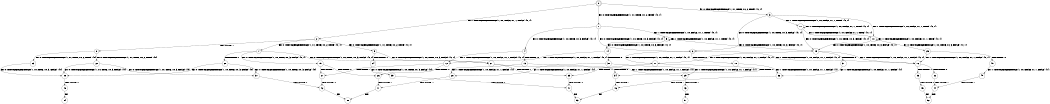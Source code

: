 digraph BCG {
size = "7, 10.5";
center = TRUE;
node [shape = circle];
0 [peripheries = 2];
0 -> 1 [label = "EX !0 !ATOMIC_EXCH_BRANCH (1, +1, TRUE, +0, 2, TRUE) !{0, 1}"];
0 -> 2 [label = "EX !1 !ATOMIC_EXCH_BRANCH (1, +0, FALSE, +1, 1, FALSE) !{0, 1}"];
0 -> 3 [label = "EX !0 !ATOMIC_EXCH_BRANCH (1, +1, TRUE, +0, 2, TRUE) !{0, 1}"];
1 -> 4 [label = "EX !0 !ATOMIC_EXCH_BRANCH (1, +0, TRUE, +0, 3, FALSE) !{0, 1}"];
1 -> 5 [label = "EX !1 !ATOMIC_EXCH_BRANCH (1, +0, FALSE, +1, 1, TRUE) !{0, 1}"];
1 -> 6 [label = "EX !0 !ATOMIC_EXCH_BRANCH (1, +0, TRUE, +0, 3, FALSE) !{0, 1}"];
2 -> 7 [label = "EX !0 !ATOMIC_EXCH_BRANCH (1, +1, TRUE, +0, 2, TRUE) !{0, 1}"];
2 -> 8 [label = "TERMINATE !1"];
2 -> 9 [label = "EX !0 !ATOMIC_EXCH_BRANCH (1, +1, TRUE, +0, 2, TRUE) !{0, 1}"];
3 -> 10 [label = "EX !1 !ATOMIC_EXCH_BRANCH (1, +0, FALSE, +1, 1, TRUE) !{0, 1}"];
3 -> 6 [label = "EX !0 !ATOMIC_EXCH_BRANCH (1, +0, TRUE, +0, 3, FALSE) !{0, 1}"];
3 -> 11 [label = "EX !1 !ATOMIC_EXCH_BRANCH (1, +0, FALSE, +1, 1, TRUE) !{0, 1}"];
4 -> 12 [label = "EX !1 !ATOMIC_EXCH_BRANCH (1, +0, FALSE, +1, 1, FALSE) !{0, 1}"];
4 -> 13 [label = "TERMINATE !0"];
5 -> 14 [label = "EX !0 !ATOMIC_EXCH_BRANCH (1, +0, TRUE, +0, 3, FALSE) !{0, 1}"];
5 -> 5 [label = "EX !1 !ATOMIC_EXCH_BRANCH (1, +0, FALSE, +1, 1, TRUE) !{0, 1}"];
5 -> 15 [label = "EX !0 !ATOMIC_EXCH_BRANCH (1, +0, TRUE, +0, 3, FALSE) !{0, 1}"];
6 -> 16 [label = "EX !1 !ATOMIC_EXCH_BRANCH (1, +0, FALSE, +1, 1, FALSE) !{0, 1}"];
6 -> 17 [label = "EX !1 !ATOMIC_EXCH_BRANCH (1, +0, FALSE, +1, 1, FALSE) !{0, 1}"];
6 -> 18 [label = "TERMINATE !0"];
7 -> 19 [label = "EX !0 !ATOMIC_EXCH_BRANCH (1, +0, TRUE, +0, 3, FALSE) !{0, 1}"];
7 -> 20 [label = "TERMINATE !1"];
7 -> 21 [label = "EX !0 !ATOMIC_EXCH_BRANCH (1, +0, TRUE, +0, 3, FALSE) !{0, 1}"];
8 -> 22 [label = "EX !0 !ATOMIC_EXCH_BRANCH (1, +1, TRUE, +0, 2, TRUE) !{0}"];
8 -> 23 [label = "EX !0 !ATOMIC_EXCH_BRANCH (1, +1, TRUE, +0, 2, TRUE) !{0}"];
9 -> 21 [label = "EX !0 !ATOMIC_EXCH_BRANCH (1, +0, TRUE, +0, 3, FALSE) !{0, 1}"];
9 -> 24 [label = "TERMINATE !1"];
10 -> 25 [label = "EX !0 !ATOMIC_EXCH_BRANCH (1, +0, TRUE, +0, 3, FALSE) !{0, 1}"];
10 -> 10 [label = "EX !1 !ATOMIC_EXCH_BRANCH (1, +0, FALSE, +1, 1, TRUE) !{0, 1}"];
10 -> 15 [label = "EX !0 !ATOMIC_EXCH_BRANCH (1, +0, TRUE, +0, 3, FALSE) !{0, 1}"];
11 -> 10 [label = "EX !1 !ATOMIC_EXCH_BRANCH (1, +0, FALSE, +1, 1, TRUE) !{0, 1}"];
11 -> 15 [label = "EX !0 !ATOMIC_EXCH_BRANCH (1, +0, TRUE, +0, 3, FALSE) !{0, 1}"];
11 -> 11 [label = "EX !1 !ATOMIC_EXCH_BRANCH (1, +0, FALSE, +1, 1, TRUE) !{0, 1}"];
12 -> 26 [label = "TERMINATE !0"];
12 -> 27 [label = "TERMINATE !1"];
13 -> 28 [label = "EX !1 !ATOMIC_EXCH_BRANCH (1, +0, FALSE, +1, 1, FALSE) !{1}"];
13 -> 29 [label = "EX !1 !ATOMIC_EXCH_BRANCH (1, +0, FALSE, +1, 1, FALSE) !{1}"];
14 -> 12 [label = "EX !1 !ATOMIC_EXCH_BRANCH (1, +0, FALSE, +1, 1, FALSE) !{0, 1}"];
14 -> 30 [label = "TERMINATE !0"];
15 -> 16 [label = "EX !1 !ATOMIC_EXCH_BRANCH (1, +0, FALSE, +1, 1, FALSE) !{0, 1}"];
15 -> 17 [label = "EX !1 !ATOMIC_EXCH_BRANCH (1, +0, FALSE, +1, 1, FALSE) !{0, 1}"];
15 -> 31 [label = "TERMINATE !0"];
16 -> 32 [label = "TERMINATE !0"];
16 -> 33 [label = "TERMINATE !1"];
17 -> 34 [label = "TERMINATE !0"];
17 -> 35 [label = "TERMINATE !1"];
18 -> 36 [label = "EX !1 !ATOMIC_EXCH_BRANCH (1, +0, FALSE, +1, 1, FALSE) !{1}"];
19 -> 26 [label = "TERMINATE !0"];
19 -> 27 [label = "TERMINATE !1"];
20 -> 37 [label = "EX !0 !ATOMIC_EXCH_BRANCH (1, +0, TRUE, +0, 3, FALSE) !{0}"];
20 -> 38 [label = "EX !0 !ATOMIC_EXCH_BRANCH (1, +0, TRUE, +0, 3, FALSE) !{0}"];
21 -> 34 [label = "TERMINATE !0"];
21 -> 35 [label = "TERMINATE !1"];
22 -> 37 [label = "EX !0 !ATOMIC_EXCH_BRANCH (1, +0, TRUE, +0, 3, FALSE) !{0}"];
22 -> 38 [label = "EX !0 !ATOMIC_EXCH_BRANCH (1, +0, TRUE, +0, 3, FALSE) !{0}"];
23 -> 38 [label = "EX !0 !ATOMIC_EXCH_BRANCH (1, +0, TRUE, +0, 3, FALSE) !{0}"];
24 -> 39 [label = "EX !0 !ATOMIC_EXCH_BRANCH (1, +0, TRUE, +0, 3, FALSE) !{0}"];
25 -> 16 [label = "EX !1 !ATOMIC_EXCH_BRANCH (1, +0, FALSE, +1, 1, FALSE) !{0, 1}"];
25 -> 40 [label = "TERMINATE !0"];
26 -> 41 [label = "TERMINATE !1"];
27 -> 42 [label = "TERMINATE !0"];
28 -> 41 [label = "TERMINATE !1"];
29 -> 43 [label = "TERMINATE !1"];
30 -> 28 [label = "EX !1 !ATOMIC_EXCH_BRANCH (1, +0, FALSE, +1, 1, FALSE) !{1}"];
30 -> 29 [label = "EX !1 !ATOMIC_EXCH_BRANCH (1, +0, FALSE, +1, 1, FALSE) !{1}"];
31 -> 36 [label = "EX !1 !ATOMIC_EXCH_BRANCH (1, +0, FALSE, +1, 1, FALSE) !{1}"];
32 -> 44 [label = "TERMINATE !1"];
33 -> 45 [label = "TERMINATE !0"];
34 -> 46 [label = "TERMINATE !1"];
35 -> 47 [label = "TERMINATE !0"];
36 -> 46 [label = "TERMINATE !1"];
37 -> 42 [label = "TERMINATE !0"];
38 -> 48 [label = "TERMINATE !0"];
39 -> 47 [label = "TERMINATE !0"];
40 -> 49 [label = "EX !1 !ATOMIC_EXCH_BRANCH (1, +0, FALSE, +1, 1, FALSE) !{1}"];
41 -> 50 [label = "exit"];
42 -> 50 [label = "exit"];
43 -> 51 [label = "exit"];
44 -> 52 [label = "exit"];
45 -> 52 [label = "exit"];
46 -> 53 [label = "exit"];
47 -> 53 [label = "exit"];
48 -> 54 [label = "exit"];
49 -> 44 [label = "TERMINATE !1"];
}
